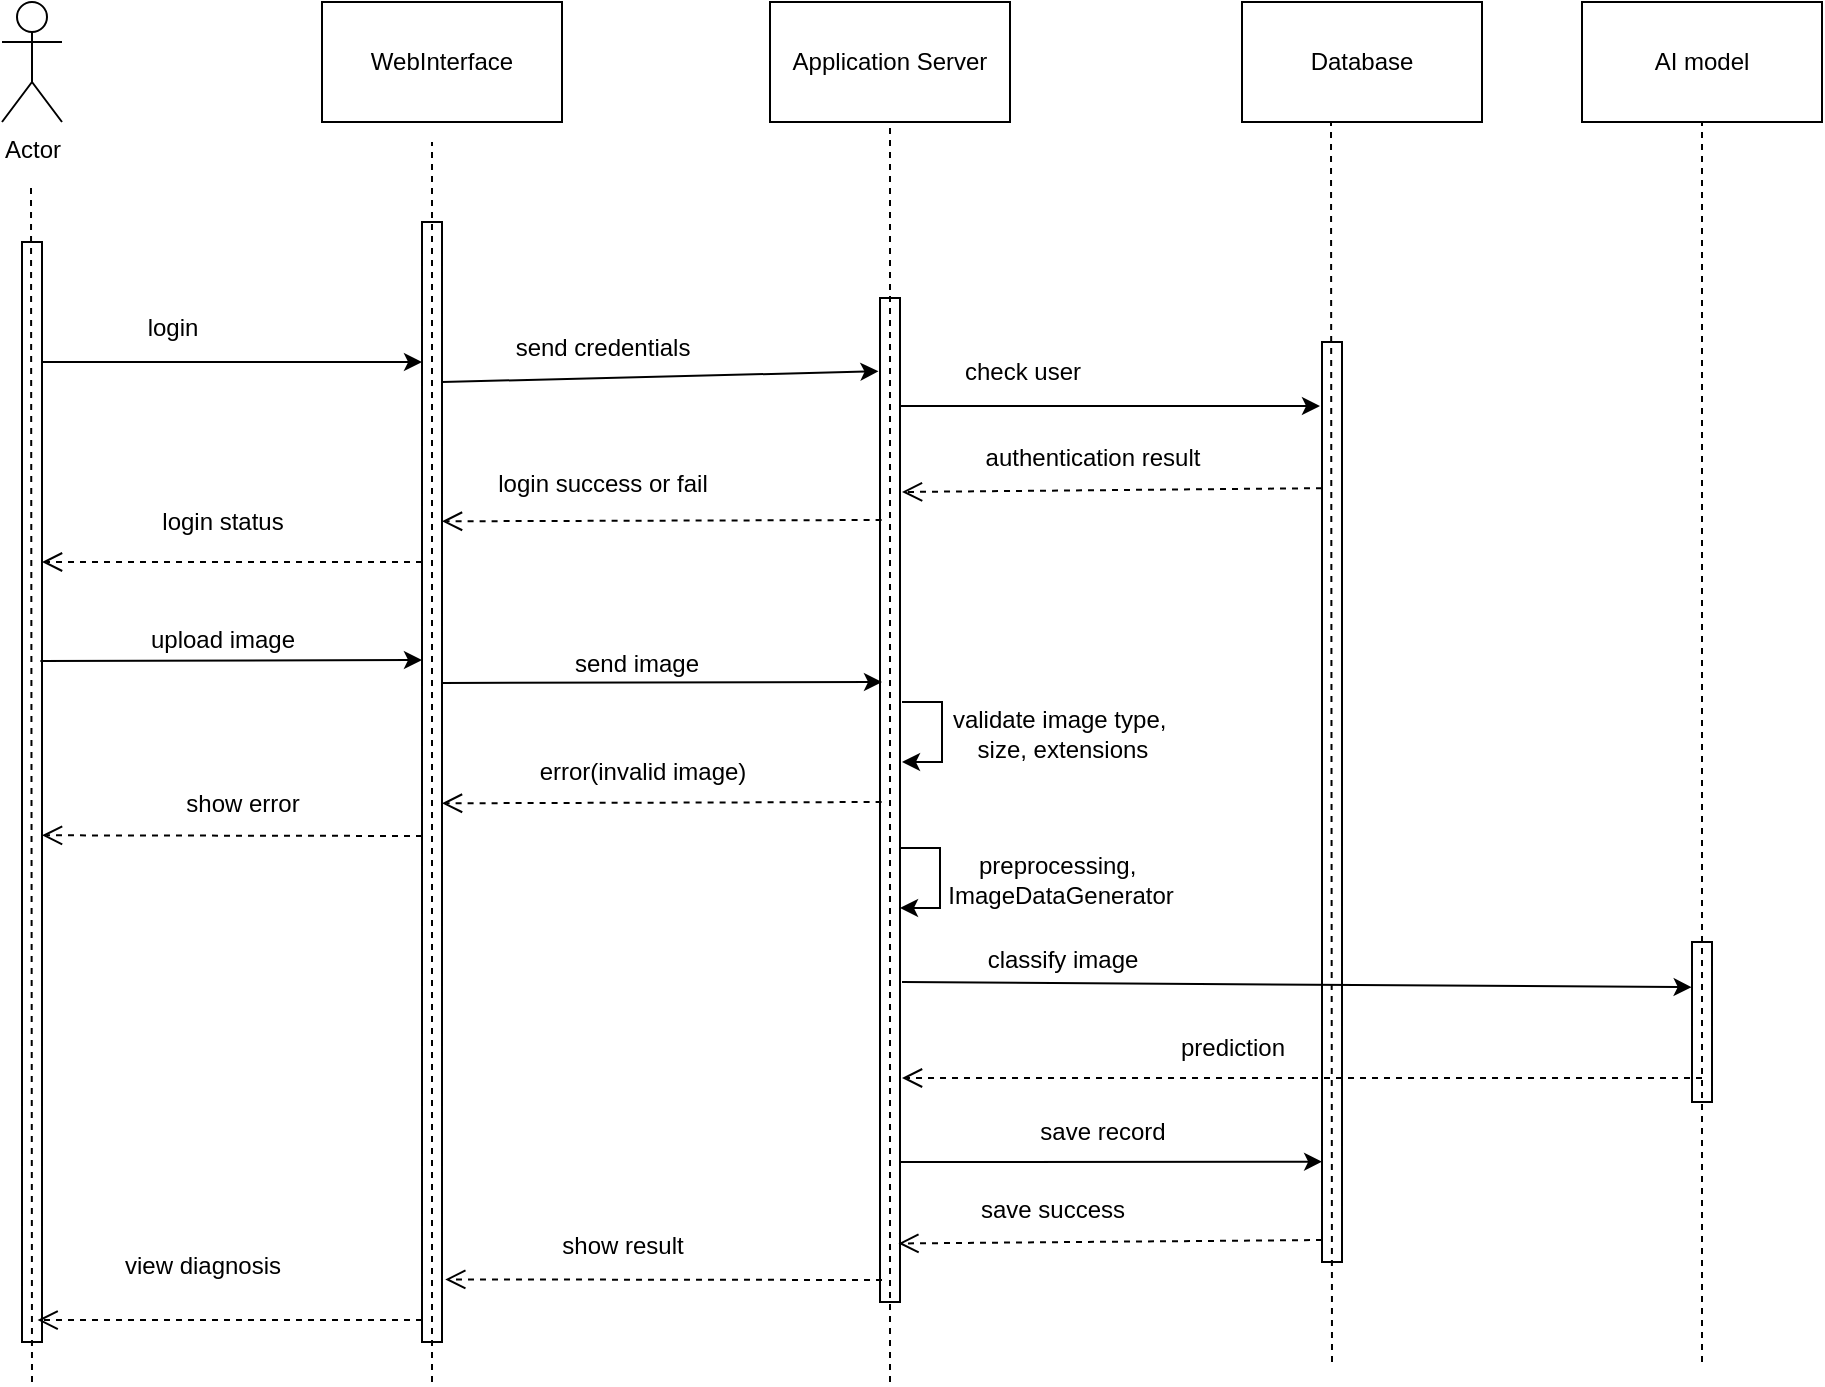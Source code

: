 <mxfile version="28.2.0">
  <diagram id="8fXyjaNl2elcAoDDy7sW" name="Page-1">
    <mxGraphModel dx="2605" dy="1535" grid="1" gridSize="10" guides="1" tooltips="1" connect="1" arrows="1" fold="1" page="1" pageScale="1" pageWidth="827" pageHeight="1169" math="0" shadow="0">
      <root>
        <mxCell id="0" />
        <mxCell id="1" parent="0" />
        <mxCell id="-0bincsrqVOK653MgLsD-1" value="Actor" style="shape=umlActor;verticalLabelPosition=bottom;verticalAlign=top;html=1;outlineConnect=0;" parent="1" vertex="1">
          <mxGeometry x="30" y="60" width="30" height="60" as="geometry" />
        </mxCell>
        <mxCell id="-0bincsrqVOK653MgLsD-2" value="WebInterface" style="rounded=0;whiteSpace=wrap;html=1;" parent="1" vertex="1">
          <mxGeometry x="190" y="60" width="120" height="60" as="geometry" />
        </mxCell>
        <mxCell id="-0bincsrqVOK653MgLsD-3" value="Application Server" style="rounded=0;whiteSpace=wrap;html=1;" parent="1" vertex="1">
          <mxGeometry x="414" y="60" width="120" height="60" as="geometry" />
        </mxCell>
        <mxCell id="-0bincsrqVOK653MgLsD-4" value="Database" style="rounded=0;whiteSpace=wrap;html=1;" parent="1" vertex="1">
          <mxGeometry x="650" y="60" width="120" height="60" as="geometry" />
        </mxCell>
        <mxCell id="-0bincsrqVOK653MgLsD-5" value="" style="rounded=0;whiteSpace=wrap;html=1;direction=south;" parent="1" vertex="1">
          <mxGeometry x="40" y="180" width="10" height="550" as="geometry" />
        </mxCell>
        <mxCell id="-0bincsrqVOK653MgLsD-6" value="" style="rounded=0;whiteSpace=wrap;html=1;direction=south;" parent="1" vertex="1">
          <mxGeometry x="240" y="170" width="10" height="560" as="geometry" />
        </mxCell>
        <mxCell id="-0bincsrqVOK653MgLsD-7" value="" style="rounded=0;whiteSpace=wrap;html=1;direction=south;" parent="1" vertex="1">
          <mxGeometry x="469" y="208" width="10" height="502" as="geometry" />
        </mxCell>
        <mxCell id="-0bincsrqVOK653MgLsD-8" value="" style="rounded=0;whiteSpace=wrap;html=1;direction=south;" parent="1" vertex="1">
          <mxGeometry x="690" y="230" width="10" height="460" as="geometry" />
        </mxCell>
        <mxCell id="-0bincsrqVOK653MgLsD-9" value="" style="endArrow=none;dashed=1;html=1;rounded=0;" parent="1" edge="1">
          <mxGeometry width="50" height="50" relative="1" as="geometry">
            <mxPoint x="45" y="750" as="sourcePoint" />
            <mxPoint x="44.5" y="150" as="targetPoint" />
          </mxGeometry>
        </mxCell>
        <mxCell id="-0bincsrqVOK653MgLsD-10" value="" style="endArrow=none;dashed=1;html=1;rounded=0;" parent="1" edge="1">
          <mxGeometry width="50" height="50" relative="1" as="geometry">
            <mxPoint x="245" y="750" as="sourcePoint" />
            <mxPoint x="245" y="130" as="targetPoint" />
          </mxGeometry>
        </mxCell>
        <mxCell id="-0bincsrqVOK653MgLsD-14" value="" style="endArrow=none;dashed=1;html=1;rounded=0;" parent="1" edge="1">
          <mxGeometry width="50" height="50" relative="1" as="geometry">
            <mxPoint x="695" y="740" as="sourcePoint" />
            <mxPoint x="694.5" y="120" as="targetPoint" />
          </mxGeometry>
        </mxCell>
        <mxCell id="5B5gjXPifZSDOL2w0lG1-1" value="" style="endArrow=classic;html=1;rounded=0;entryX=0.182;entryY=1;entryDx=0;entryDy=0;entryPerimeter=0;" parent="1" edge="1">
          <mxGeometry width="50" height="50" relative="1" as="geometry">
            <mxPoint x="50" y="240" as="sourcePoint" />
            <mxPoint x="240" y="240.04" as="targetPoint" />
          </mxGeometry>
        </mxCell>
        <mxCell id="5B5gjXPifZSDOL2w0lG1-3" value="login" style="text;html=1;align=center;verticalAlign=middle;resizable=0;points=[];autosize=1;strokeColor=none;fillColor=none;" parent="1" vertex="1">
          <mxGeometry x="90" y="208" width="50" height="30" as="geometry" />
        </mxCell>
        <mxCell id="5B5gjXPifZSDOL2w0lG1-4" value="AI model" style="rounded=0;whiteSpace=wrap;html=1;" parent="1" vertex="1">
          <mxGeometry x="820" y="60" width="120" height="60" as="geometry" />
        </mxCell>
        <mxCell id="5B5gjXPifZSDOL2w0lG1-5" value="" style="endArrow=none;dashed=1;html=1;rounded=0;" parent="1" edge="1">
          <mxGeometry width="50" height="50" relative="1" as="geometry">
            <mxPoint x="880" y="380" as="sourcePoint" />
            <mxPoint x="880" y="120" as="targetPoint" />
          </mxGeometry>
        </mxCell>
        <mxCell id="5B5gjXPifZSDOL2w0lG1-6" value="" style="rounded=0;whiteSpace=wrap;html=1;direction=south;" parent="1" vertex="1">
          <mxGeometry x="875" y="530" width="10" height="80" as="geometry" />
        </mxCell>
        <mxCell id="5B5gjXPifZSDOL2w0lG1-7" value="" style="endArrow=classic;html=1;rounded=0;entryX=0.073;entryY=1.077;entryDx=0;entryDy=0;entryPerimeter=0;" parent="1" target="-0bincsrqVOK653MgLsD-7" edge="1">
          <mxGeometry width="50" height="50" relative="1" as="geometry">
            <mxPoint x="250" y="250" as="sourcePoint" />
            <mxPoint x="300" y="200" as="targetPoint" />
          </mxGeometry>
        </mxCell>
        <mxCell id="5B5gjXPifZSDOL2w0lG1-8" value="send credentials" style="text;html=1;align=center;verticalAlign=middle;resizable=0;points=[];autosize=1;strokeColor=none;fillColor=none;" parent="1" vertex="1">
          <mxGeometry x="275" y="218" width="110" height="30" as="geometry" />
        </mxCell>
        <mxCell id="5B5gjXPifZSDOL2w0lG1-10" value="check user" style="text;html=1;align=center;verticalAlign=middle;resizable=0;points=[];autosize=1;strokeColor=none;fillColor=none;" parent="1" vertex="1">
          <mxGeometry x="500" y="230" width="80" height="30" as="geometry" />
        </mxCell>
        <mxCell id="5B5gjXPifZSDOL2w0lG1-11" value="" style="html=1;verticalAlign=bottom;endArrow=open;dashed=1;endSize=8;curved=0;rounded=0;" parent="1" edge="1">
          <mxGeometry x="0.038" y="-21" relative="1" as="geometry">
            <mxPoint x="690" y="303.08" as="sourcePoint" />
            <mxPoint x="480" y="305" as="targetPoint" />
            <mxPoint as="offset" />
          </mxGeometry>
        </mxCell>
        <mxCell id="5B5gjXPifZSDOL2w0lG1-12" value="authentication result" style="text;html=1;align=center;verticalAlign=middle;resizable=0;points=[];autosize=1;strokeColor=none;fillColor=none;" parent="1" vertex="1">
          <mxGeometry x="510" y="273" width="130" height="30" as="geometry" />
        </mxCell>
        <mxCell id="5B5gjXPifZSDOL2w0lG1-13" value="" style="html=1;verticalAlign=bottom;endArrow=open;dashed=1;endSize=8;curved=0;rounded=0;entryX=0.595;entryY=-0.02;entryDx=0;entryDy=0;entryPerimeter=0;" parent="1" edge="1">
          <mxGeometry relative="1" as="geometry">
            <mxPoint x="469.8" y="319" as="sourcePoint" />
            <mxPoint x="250.0" y="319.65" as="targetPoint" />
          </mxGeometry>
        </mxCell>
        <mxCell id="5B5gjXPifZSDOL2w0lG1-14" value="login success or fail" style="text;html=1;align=center;verticalAlign=middle;resizable=0;points=[];autosize=1;strokeColor=none;fillColor=none;" parent="1" vertex="1">
          <mxGeometry x="265" y="286" width="130" height="30" as="geometry" />
        </mxCell>
        <mxCell id="5B5gjXPifZSDOL2w0lG1-15" value="" style="html=1;verticalAlign=bottom;endArrow=open;dashed=1;endSize=8;curved=0;rounded=0;" parent="1" edge="1">
          <mxGeometry relative="1" as="geometry">
            <mxPoint x="240" y="340" as="sourcePoint" />
            <mxPoint x="50" y="340" as="targetPoint" />
          </mxGeometry>
        </mxCell>
        <mxCell id="5B5gjXPifZSDOL2w0lG1-16" value="login status" style="text;html=1;align=center;verticalAlign=middle;resizable=0;points=[];autosize=1;strokeColor=none;fillColor=none;" parent="1" vertex="1">
          <mxGeometry x="100" y="305" width="80" height="30" as="geometry" />
        </mxCell>
        <mxCell id="5B5gjXPifZSDOL2w0lG1-17" value="" style="endArrow=classic;html=1;rounded=0;entryX=0.844;entryY=0.7;entryDx=0;entryDy=0;entryPerimeter=0;exitX=0.381;exitY=0.08;exitDx=0;exitDy=0;exitPerimeter=0;" parent="1" edge="1" source="-0bincsrqVOK653MgLsD-5">
          <mxGeometry width="50" height="50" relative="1" as="geometry">
            <mxPoint x="50.12" y="392.64" as="sourcePoint" />
            <mxPoint x="240" y="389.0" as="targetPoint" />
          </mxGeometry>
        </mxCell>
        <mxCell id="5B5gjXPifZSDOL2w0lG1-18" value="upload image" style="text;html=1;align=center;verticalAlign=middle;resizable=0;points=[];autosize=1;strokeColor=none;fillColor=none;" parent="1" vertex="1">
          <mxGeometry x="90" y="364" width="100" height="30" as="geometry" />
        </mxCell>
        <mxCell id="5B5gjXPifZSDOL2w0lG1-19" value="" style="endArrow=classic;html=1;rounded=0;" parent="1" edge="1">
          <mxGeometry width="50" height="50" relative="1" as="geometry">
            <mxPoint x="250" y="400.5" as="sourcePoint" />
            <mxPoint x="470" y="400" as="targetPoint" />
          </mxGeometry>
        </mxCell>
        <mxCell id="5B5gjXPifZSDOL2w0lG1-20" value="send image" style="text;html=1;align=center;verticalAlign=middle;resizable=0;points=[];autosize=1;strokeColor=none;fillColor=none;" parent="1" vertex="1">
          <mxGeometry x="302" y="376" width="90" height="30" as="geometry" />
        </mxCell>
        <mxCell id="5B5gjXPifZSDOL2w0lG1-22" value="" style="endArrow=classic;html=1;rounded=0;entryX=0.282;entryY=1.016;entryDx=0;entryDy=0;entryPerimeter=0;" parent="1" target="5B5gjXPifZSDOL2w0lG1-6" edge="1">
          <mxGeometry width="50" height="50" relative="1" as="geometry">
            <mxPoint x="480" y="550" as="sourcePoint" />
            <mxPoint x="870" y="550" as="targetPoint" />
          </mxGeometry>
        </mxCell>
        <mxCell id="5B5gjXPifZSDOL2w0lG1-24" value="classify image" style="text;html=1;align=center;verticalAlign=middle;resizable=0;points=[];autosize=1;strokeColor=none;fillColor=none;" parent="1" vertex="1">
          <mxGeometry x="510" y="524" width="100" height="30" as="geometry" />
        </mxCell>
        <mxCell id="5B5gjXPifZSDOL2w0lG1-25" value="" style="html=1;verticalAlign=bottom;endArrow=open;dashed=1;endSize=8;curved=0;rounded=0;" parent="1" edge="1">
          <mxGeometry relative="1" as="geometry">
            <mxPoint x="880" y="598" as="sourcePoint" />
            <mxPoint x="480" y="598" as="targetPoint" />
          </mxGeometry>
        </mxCell>
        <mxCell id="5B5gjXPifZSDOL2w0lG1-26" value="prediction" style="text;html=1;align=center;verticalAlign=middle;resizable=0;points=[];autosize=1;strokeColor=none;fillColor=none;" parent="1" vertex="1">
          <mxGeometry x="605" y="568" width="80" height="30" as="geometry" />
        </mxCell>
        <mxCell id="5B5gjXPifZSDOL2w0lG1-28" value="" style="endArrow=classic;html=1;rounded=0;entryX=0.891;entryY=0.994;entryDx=0;entryDy=0;entryPerimeter=0;" parent="1" target="-0bincsrqVOK653MgLsD-8" edge="1">
          <mxGeometry width="50" height="50" relative="1" as="geometry">
            <mxPoint x="479" y="640" as="sourcePoint" />
            <mxPoint x="685.2" y="643.4" as="targetPoint" />
          </mxGeometry>
        </mxCell>
        <mxCell id="5B5gjXPifZSDOL2w0lG1-29" value="save record" style="text;html=1;align=center;verticalAlign=middle;resizable=0;points=[];autosize=1;strokeColor=none;fillColor=none;" parent="1" vertex="1">
          <mxGeometry x="535" y="610" width="90" height="30" as="geometry" />
        </mxCell>
        <mxCell id="5B5gjXPifZSDOL2w0lG1-30" value="" style="html=1;verticalAlign=bottom;endArrow=open;dashed=1;endSize=8;curved=0;rounded=0;entryX=0.933;entryY=0.08;entryDx=0;entryDy=0;entryPerimeter=0;" parent="1" edge="1">
          <mxGeometry relative="1" as="geometry">
            <mxPoint x="690" y="679" as="sourcePoint" />
            <mxPoint x="478.2" y="680.726" as="targetPoint" />
          </mxGeometry>
        </mxCell>
        <mxCell id="5B5gjXPifZSDOL2w0lG1-33" value="save success" style="text;html=1;align=center;verticalAlign=middle;resizable=0;points=[];autosize=1;strokeColor=none;fillColor=none;" parent="1" vertex="1">
          <mxGeometry x="505" y="649" width="100" height="30" as="geometry" />
        </mxCell>
        <mxCell id="5B5gjXPifZSDOL2w0lG1-34" value="" style="html=1;verticalAlign=bottom;endArrow=open;dashed=1;endSize=8;curved=0;rounded=0;entryX=0.91;entryY=-0.163;entryDx=0;entryDy=0;entryPerimeter=0;" parent="1" edge="1">
          <mxGeometry relative="1" as="geometry">
            <mxPoint x="470" y="699" as="sourcePoint" />
            <mxPoint x="251.63" y="698.7" as="targetPoint" />
          </mxGeometry>
        </mxCell>
        <mxCell id="5B5gjXPifZSDOL2w0lG1-37" value="show result" style="text;html=1;align=center;verticalAlign=middle;resizable=0;points=[];autosize=1;strokeColor=none;fillColor=none;" parent="1" vertex="1">
          <mxGeometry x="300" y="667" width="80" height="30" as="geometry" />
        </mxCell>
        <mxCell id="5B5gjXPifZSDOL2w0lG1-38" value="" style="html=1;verticalAlign=bottom;endArrow=open;dashed=1;endSize=8;curved=0;rounded=0;entryX=0.902;entryY=0.22;entryDx=0;entryDy=0;entryPerimeter=0;" parent="1" edge="1">
          <mxGeometry relative="1" as="geometry">
            <mxPoint x="240" y="719" as="sourcePoint" />
            <mxPoint x="47.8" y="719.02" as="targetPoint" />
          </mxGeometry>
        </mxCell>
        <mxCell id="5B5gjXPifZSDOL2w0lG1-39" value="view diagnosis" style="text;html=1;align=center;verticalAlign=middle;resizable=0;points=[];autosize=1;strokeColor=none;fillColor=none;" parent="1" vertex="1">
          <mxGeometry x="80" y="677" width="100" height="30" as="geometry" />
        </mxCell>
        <mxCell id="5B5gjXPifZSDOL2w0lG1-40" value="" style="endArrow=none;dashed=1;html=1;rounded=0;entryX=0.5;entryY=1;entryDx=0;entryDy=0;" parent="1" edge="1" target="-0bincsrqVOK653MgLsD-3">
          <mxGeometry width="50" height="50" relative="1" as="geometry">
            <mxPoint x="474" y="750" as="sourcePoint" />
            <mxPoint x="474" y="130" as="targetPoint" />
          </mxGeometry>
        </mxCell>
        <mxCell id="5B5gjXPifZSDOL2w0lG1-42" value="" style="endArrow=classic;html=1;rounded=0;entryX=0.3;entryY=1;entryDx=0;entryDy=0;entryPerimeter=0;" parent="1" edge="1">
          <mxGeometry width="50" height="50" relative="1" as="geometry">
            <mxPoint x="479" y="262" as="sourcePoint" />
            <mxPoint x="689" y="262" as="targetPoint" />
          </mxGeometry>
        </mxCell>
        <mxCell id="5B5gjXPifZSDOL2w0lG1-43" value="" style="endArrow=none;dashed=1;html=1;rounded=0;" parent="1" edge="1">
          <mxGeometry width="50" height="50" relative="1" as="geometry">
            <mxPoint x="880" y="740" as="sourcePoint" />
            <mxPoint x="880" y="299" as="targetPoint" />
          </mxGeometry>
        </mxCell>
        <mxCell id="4m5sJODfh9AHnbP4AHiM-2" value="" style="endArrow=classic;html=1;rounded=0;" edge="1" parent="1">
          <mxGeometry width="50" height="50" relative="1" as="geometry">
            <mxPoint x="480" y="410" as="sourcePoint" />
            <mxPoint x="480" y="440" as="targetPoint" />
            <Array as="points">
              <mxPoint x="500" y="410" />
              <mxPoint x="500" y="440" />
            </Array>
          </mxGeometry>
        </mxCell>
        <mxCell id="4m5sJODfh9AHnbP4AHiM-3" value="validate image type,&amp;nbsp;&lt;div&gt;size, extensions&lt;/div&gt;" style="text;html=1;align=center;verticalAlign=middle;resizable=0;points=[];autosize=1;strokeColor=none;fillColor=none;" vertex="1" parent="1">
          <mxGeometry x="495" y="406" width="130" height="40" as="geometry" />
        </mxCell>
        <mxCell id="4m5sJODfh9AHnbP4AHiM-4" value="" style="html=1;verticalAlign=bottom;endArrow=open;dashed=1;endSize=8;curved=0;rounded=0;entryX=0.595;entryY=-0.02;entryDx=0;entryDy=0;entryPerimeter=0;" edge="1" parent="1">
          <mxGeometry relative="1" as="geometry">
            <mxPoint x="469.8" y="460" as="sourcePoint" />
            <mxPoint x="250" y="460.65" as="targetPoint" />
          </mxGeometry>
        </mxCell>
        <mxCell id="4m5sJODfh9AHnbP4AHiM-5" value="error(invalid image)" style="text;html=1;align=center;verticalAlign=middle;resizable=0;points=[];autosize=1;strokeColor=none;fillColor=none;" vertex="1" parent="1">
          <mxGeometry x="285" y="430" width="130" height="30" as="geometry" />
        </mxCell>
        <mxCell id="4m5sJODfh9AHnbP4AHiM-6" value="" style="html=1;verticalAlign=bottom;endArrow=open;dashed=1;endSize=8;curved=0;rounded=0;entryX=0.595;entryY=-0.02;entryDx=0;entryDy=0;entryPerimeter=0;" edge="1" parent="1">
          <mxGeometry relative="1" as="geometry">
            <mxPoint x="240" y="477" as="sourcePoint" />
            <mxPoint x="50" y="476.65" as="targetPoint" />
          </mxGeometry>
        </mxCell>
        <mxCell id="4m5sJODfh9AHnbP4AHiM-7" value="show error" style="text;html=1;align=center;verticalAlign=middle;resizable=0;points=[];autosize=1;strokeColor=none;fillColor=none;" vertex="1" parent="1">
          <mxGeometry x="110" y="446" width="80" height="30" as="geometry" />
        </mxCell>
        <mxCell id="4m5sJODfh9AHnbP4AHiM-9" value="" style="endArrow=classic;html=1;rounded=0;" edge="1" parent="1">
          <mxGeometry width="50" height="50" relative="1" as="geometry">
            <mxPoint x="479" y="483" as="sourcePoint" />
            <mxPoint x="479" y="513" as="targetPoint" />
            <Array as="points">
              <mxPoint x="499" y="483" />
              <mxPoint x="499" y="513" />
            </Array>
          </mxGeometry>
        </mxCell>
        <mxCell id="4m5sJODfh9AHnbP4AHiM-10" value="preprocessing,&amp;nbsp;&lt;div&gt;ImageDataGenerator&lt;/div&gt;" style="text;html=1;align=center;verticalAlign=middle;resizable=0;points=[];autosize=1;strokeColor=none;fillColor=none;" vertex="1" parent="1">
          <mxGeometry x="489" y="479" width="140" height="40" as="geometry" />
        </mxCell>
      </root>
    </mxGraphModel>
  </diagram>
</mxfile>
